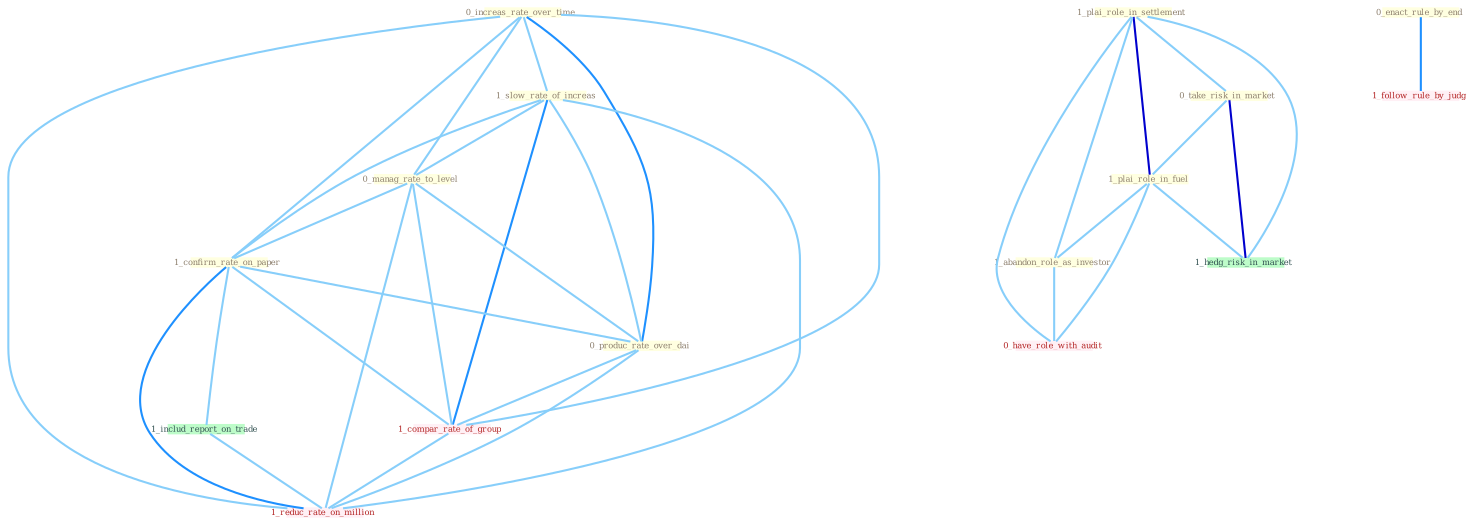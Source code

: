 Graph G{ 
    node
    [shape=polygon,style=filled,width=.5,height=.06,color="#BDFCC9",fixedsize=true,fontsize=4,
    fontcolor="#2f4f4f"];
    {node
    [color="#ffffe0", fontcolor="#8b7d6b"] "0_increas_rate_over_time " "1_slow_rate_of_increas " "0_manag_rate_to_level " "1_plai_role_in_settlement " "0_take_risk_in_market " "1_plai_role_in_fuel " "1_confirm_rate_on_paper " "0_enact_rule_by_end " "0_produc_rate_over_dai " "1_abandon_role_as_investor "}
{node [color="#fff0f5", fontcolor="#b22222"] "1_compar_rate_of_group " "1_follow_rule_by_judg " "1_reduc_rate_on_million " "0_have_role_with_audit "}
edge [color="#B0E2FF"];

	"0_increas_rate_over_time " -- "1_slow_rate_of_increas " [w="1", color="#87cefa" ];
	"0_increas_rate_over_time " -- "0_manag_rate_to_level " [w="1", color="#87cefa" ];
	"0_increas_rate_over_time " -- "1_confirm_rate_on_paper " [w="1", color="#87cefa" ];
	"0_increas_rate_over_time " -- "0_produc_rate_over_dai " [w="2", color="#1e90ff" , len=0.8];
	"0_increas_rate_over_time " -- "1_compar_rate_of_group " [w="1", color="#87cefa" ];
	"0_increas_rate_over_time " -- "1_reduc_rate_on_million " [w="1", color="#87cefa" ];
	"1_slow_rate_of_increas " -- "0_manag_rate_to_level " [w="1", color="#87cefa" ];
	"1_slow_rate_of_increas " -- "1_confirm_rate_on_paper " [w="1", color="#87cefa" ];
	"1_slow_rate_of_increas " -- "0_produc_rate_over_dai " [w="1", color="#87cefa" ];
	"1_slow_rate_of_increas " -- "1_compar_rate_of_group " [w="2", color="#1e90ff" , len=0.8];
	"1_slow_rate_of_increas " -- "1_reduc_rate_on_million " [w="1", color="#87cefa" ];
	"0_manag_rate_to_level " -- "1_confirm_rate_on_paper " [w="1", color="#87cefa" ];
	"0_manag_rate_to_level " -- "0_produc_rate_over_dai " [w="1", color="#87cefa" ];
	"0_manag_rate_to_level " -- "1_compar_rate_of_group " [w="1", color="#87cefa" ];
	"0_manag_rate_to_level " -- "1_reduc_rate_on_million " [w="1", color="#87cefa" ];
	"1_plai_role_in_settlement " -- "0_take_risk_in_market " [w="1", color="#87cefa" ];
	"1_plai_role_in_settlement " -- "1_plai_role_in_fuel " [w="3", color="#0000cd" , len=0.6];
	"1_plai_role_in_settlement " -- "1_abandon_role_as_investor " [w="1", color="#87cefa" ];
	"1_plai_role_in_settlement " -- "1_hedg_risk_in_market " [w="1", color="#87cefa" ];
	"1_plai_role_in_settlement " -- "0_have_role_with_audit " [w="1", color="#87cefa" ];
	"0_take_risk_in_market " -- "1_plai_role_in_fuel " [w="1", color="#87cefa" ];
	"0_take_risk_in_market " -- "1_hedg_risk_in_market " [w="3", color="#0000cd" , len=0.6];
	"1_plai_role_in_fuel " -- "1_abandon_role_as_investor " [w="1", color="#87cefa" ];
	"1_plai_role_in_fuel " -- "1_hedg_risk_in_market " [w="1", color="#87cefa" ];
	"1_plai_role_in_fuel " -- "0_have_role_with_audit " [w="1", color="#87cefa" ];
	"1_confirm_rate_on_paper " -- "0_produc_rate_over_dai " [w="1", color="#87cefa" ];
	"1_confirm_rate_on_paper " -- "1_includ_report_on_trade " [w="1", color="#87cefa" ];
	"1_confirm_rate_on_paper " -- "1_compar_rate_of_group " [w="1", color="#87cefa" ];
	"1_confirm_rate_on_paper " -- "1_reduc_rate_on_million " [w="2", color="#1e90ff" , len=0.8];
	"0_enact_rule_by_end " -- "1_follow_rule_by_judg " [w="2", color="#1e90ff" , len=0.8];
	"0_produc_rate_over_dai " -- "1_compar_rate_of_group " [w="1", color="#87cefa" ];
	"0_produc_rate_over_dai " -- "1_reduc_rate_on_million " [w="1", color="#87cefa" ];
	"1_abandon_role_as_investor " -- "0_have_role_with_audit " [w="1", color="#87cefa" ];
	"1_includ_report_on_trade " -- "1_reduc_rate_on_million " [w="1", color="#87cefa" ];
	"1_compar_rate_of_group " -- "1_reduc_rate_on_million " [w="1", color="#87cefa" ];
}